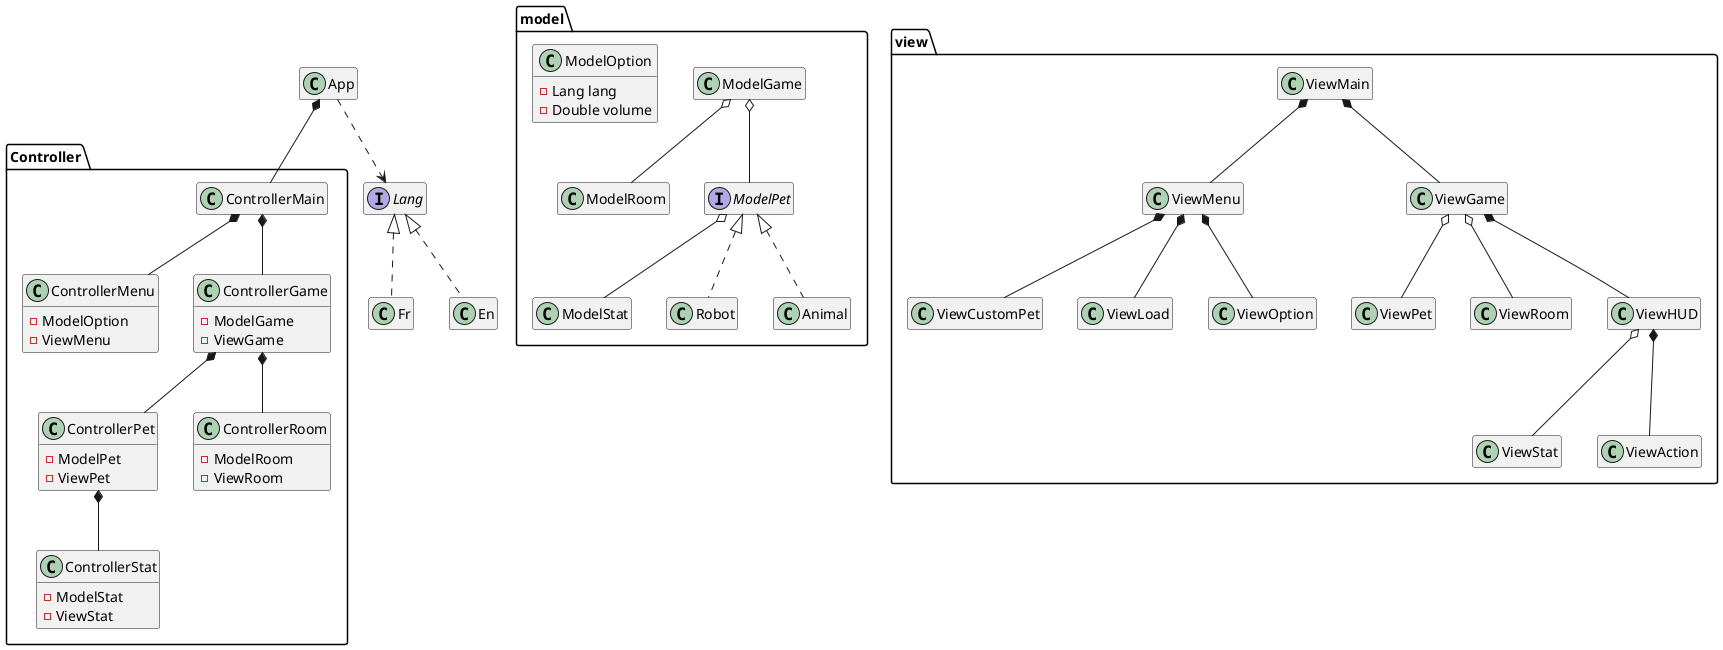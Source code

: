 @startuml

hide empty attributes
hide empty methods

class App
interface Lang
App ..> Lang
class Fr
Class En
Lang <|.. Fr
Lang <|.. En

package model {
    class ModelRoom
    class ModelGame
    class ModelStat
    class ModelOption {
	    -Lang lang
	    -Double volume
    }
    interface ModelPet
    class Robot
    class Animal
    
    ModelPet <|.. Robot
    ModelPet <|.. Animal
    ModelPet o-- ModelStat
    ModelGame o-- ModelPet
    ModelGame o-- ModelRoom
}

package view {
	class ViewMain
    class ViewPet
    class ViewRoom
    class ViewStat
    class ViewMenu
    class ViewCustomPet
    class ViewLoad
    class ViewAction
    class ViewOption
    class ViewGame
    class ViewHUD
    
    ViewMain *-- ViewGame
    ViewMain *-- ViewMenu
    ViewMenu *-- ViewOption
    ViewMenu *-- ViewCustomPet
    ViewMenu *-- ViewLoad
    ViewGame *-- ViewHUD
    ViewHUD  *-- ViewAction
    ViewHUD  o-- ViewStat
    ViewGame o-- ViewRoom
    ViewGame o-- ViewPet
}

package Controller {
    class ControllerMain
    
    class ControllerPet {
        -ModelPet
        -ViewPet
    }
    class ControllerRoom {
        -ModelRoom
        -ViewRoom
    }
    class ControllerStat {
        -ModelStat
        -ViewStat
    }
    class ControllerMenu {
        -ModelOption
        -ViewMenu
    }
    class ControllerGame {
        -ModelGame
        -ViewGame
    }
    
    ControllerPet *-- ControllerStat
    ControllerGame *-- ControllerPet
    ControllerGame *-- ControllerRoom
    ControllerMain *-- ControllerGame 
    ControllerMain *-- ControllerMenu
    
}

App *-- ControllerMain

@enduml

